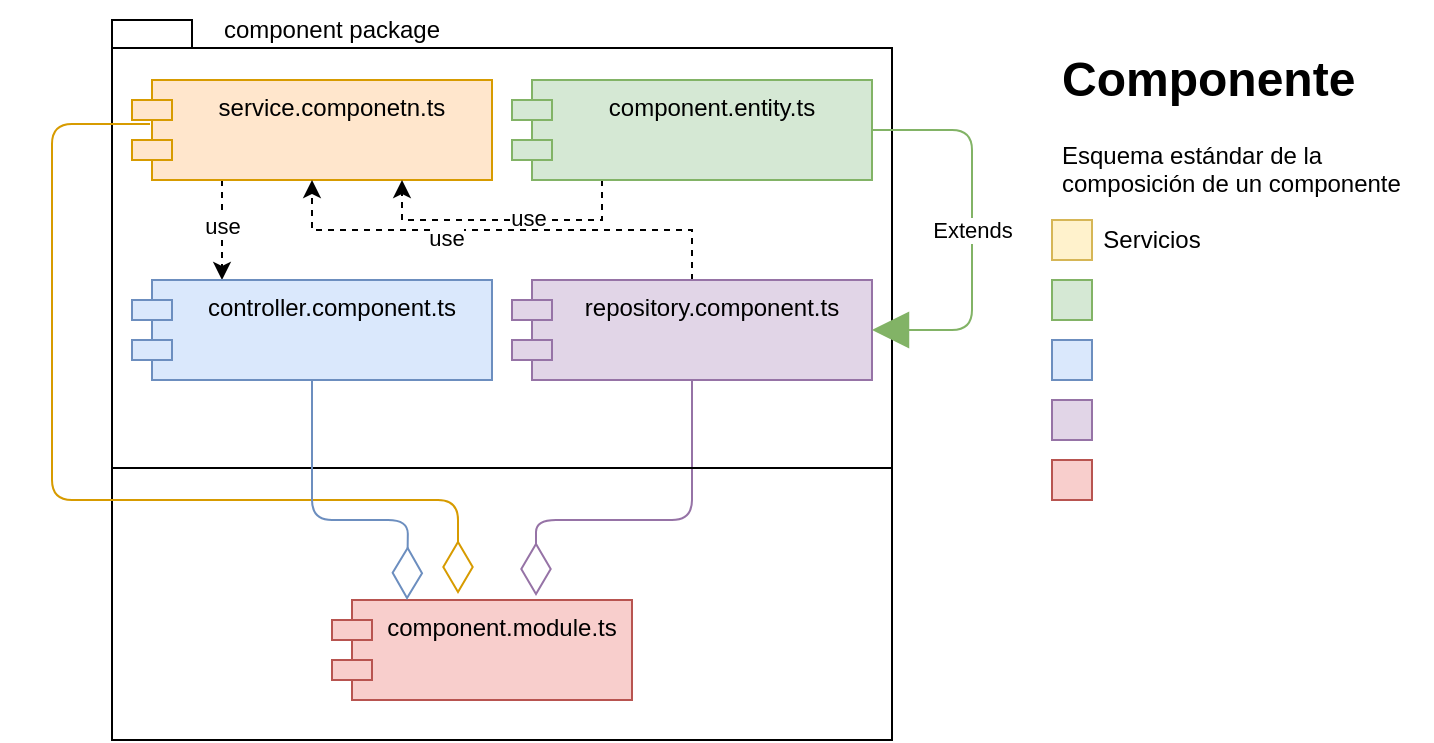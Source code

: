 <mxfile version="21.7.5" type="github">
  <diagram name="Page-1" id="3SnuVNbN8GcKIh2ZC8Z5">
    <mxGraphModel dx="2261" dy="750" grid="1" gridSize="10" guides="1" tooltips="1" connect="1" arrows="1" fold="1" page="1" pageScale="1" pageWidth="827" pageHeight="1169" math="0" shadow="0">
      <root>
        <mxCell id="0" />
        <mxCell id="1" parent="0" />
        <mxCell id="pO1jTsx1TpuLJ8HW07vw-2" value="" style="shape=folder;fontStyle=1;spacingTop=10;tabWidth=40;tabHeight=14;tabPosition=left;html=1;whiteSpace=wrap;" vertex="1" parent="1">
          <mxGeometry x="50" y="30" width="390" height="360" as="geometry" />
        </mxCell>
        <mxCell id="pO1jTsx1TpuLJ8HW07vw-17" style="edgeStyle=orthogonalEdgeStyle;rounded=0;orthogonalLoop=1;jettySize=auto;html=1;exitX=0.25;exitY=1;exitDx=0;exitDy=0;entryX=0.25;entryY=0;entryDx=0;entryDy=0;dashed=1;" edge="1" parent="1" source="pO1jTsx1TpuLJ8HW07vw-3" target="pO1jTsx1TpuLJ8HW07vw-8">
          <mxGeometry relative="1" as="geometry" />
        </mxCell>
        <mxCell id="pO1jTsx1TpuLJ8HW07vw-20" value="use" style="edgeLabel;html=1;align=center;verticalAlign=middle;resizable=0;points=[];" vertex="1" connectable="0" parent="pO1jTsx1TpuLJ8HW07vw-17">
          <mxGeometry x="-0.08" relative="1" as="geometry">
            <mxPoint as="offset" />
          </mxGeometry>
        </mxCell>
        <mxCell id="pO1jTsx1TpuLJ8HW07vw-3" value="service.componetn.ts" style="shape=module;align=left;spacingLeft=20;align=center;verticalAlign=top;whiteSpace=wrap;html=1;fillColor=#ffe6cc;strokeColor=#d79b00;" vertex="1" parent="1">
          <mxGeometry x="60" y="60" width="180" height="50" as="geometry" />
        </mxCell>
        <mxCell id="pO1jTsx1TpuLJ8HW07vw-14" style="edgeStyle=orthogonalEdgeStyle;rounded=1;orthogonalLoop=1;jettySize=auto;html=1;exitX=0.05;exitY=0.44;exitDx=0;exitDy=0;entryX=0.42;entryY=-0.06;entryDx=0;entryDy=0;entryPerimeter=0;endSize=24;endArrow=diamondThin;endFill=0;exitPerimeter=0;fillColor=#ffe6cc;strokeColor=#d79b00;" edge="1" parent="1" source="pO1jTsx1TpuLJ8HW07vw-3" target="pO1jTsx1TpuLJ8HW07vw-7">
          <mxGeometry relative="1" as="geometry">
            <Array as="points">
              <mxPoint x="20" y="82" />
              <mxPoint x="20" y="270" />
              <mxPoint x="223" y="270" />
            </Array>
          </mxGeometry>
        </mxCell>
        <mxCell id="pO1jTsx1TpuLJ8HW07vw-18" style="edgeStyle=orthogonalEdgeStyle;rounded=0;orthogonalLoop=1;jettySize=auto;html=1;exitX=0.25;exitY=1;exitDx=0;exitDy=0;entryX=0.75;entryY=1;entryDx=0;entryDy=0;dashed=1;" edge="1" parent="1" source="pO1jTsx1TpuLJ8HW07vw-5" target="pO1jTsx1TpuLJ8HW07vw-3">
          <mxGeometry relative="1" as="geometry" />
        </mxCell>
        <mxCell id="pO1jTsx1TpuLJ8HW07vw-21" value="use" style="edgeLabel;html=1;align=center;verticalAlign=middle;resizable=0;points=[];" vertex="1" connectable="0" parent="pO1jTsx1TpuLJ8HW07vw-18">
          <mxGeometry x="-0.186" y="-1" relative="1" as="geometry">
            <mxPoint as="offset" />
          </mxGeometry>
        </mxCell>
        <mxCell id="pO1jTsx1TpuLJ8HW07vw-5" value="component.entity.ts" style="shape=module;align=left;spacingLeft=20;align=center;verticalAlign=top;whiteSpace=wrap;html=1;fillColor=#d5e8d4;strokeColor=#82b366;" vertex="1" parent="1">
          <mxGeometry x="250" y="60" width="180" height="50" as="geometry" />
        </mxCell>
        <mxCell id="pO1jTsx1TpuLJ8HW07vw-15" style="edgeStyle=orthogonalEdgeStyle;rounded=1;orthogonalLoop=1;jettySize=auto;html=1;exitX=0.5;exitY=1;exitDx=0;exitDy=0;entryX=0.68;entryY=-0.04;entryDx=0;entryDy=0;entryPerimeter=0;endSize=24;endArrow=diamondThin;endFill=0;fillColor=#e1d5e7;strokeColor=#9673a6;" edge="1" parent="1" source="pO1jTsx1TpuLJ8HW07vw-6" target="pO1jTsx1TpuLJ8HW07vw-7">
          <mxGeometry relative="1" as="geometry">
            <Array as="points">
              <mxPoint x="340" y="280" />
              <mxPoint x="262" y="280" />
            </Array>
          </mxGeometry>
        </mxCell>
        <mxCell id="pO1jTsx1TpuLJ8HW07vw-16" style="edgeStyle=orthogonalEdgeStyle;rounded=0;orthogonalLoop=1;jettySize=auto;html=1;exitX=0.5;exitY=0;exitDx=0;exitDy=0;dashed=1;" edge="1" parent="1" source="pO1jTsx1TpuLJ8HW07vw-6" target="pO1jTsx1TpuLJ8HW07vw-3">
          <mxGeometry relative="1" as="geometry" />
        </mxCell>
        <mxCell id="pO1jTsx1TpuLJ8HW07vw-22" value="use" style="edgeLabel;html=1;align=center;verticalAlign=middle;resizable=0;points=[];" vertex="1" connectable="0" parent="pO1jTsx1TpuLJ8HW07vw-16">
          <mxGeometry x="0.233" y="4" relative="1" as="geometry">
            <mxPoint as="offset" />
          </mxGeometry>
        </mxCell>
        <mxCell id="pO1jTsx1TpuLJ8HW07vw-6" value="repository.component.ts" style="shape=module;align=left;spacingLeft=20;align=center;verticalAlign=top;whiteSpace=wrap;html=1;fillColor=#e1d5e7;strokeColor=#9673a6;" vertex="1" parent="1">
          <mxGeometry x="250" y="160" width="180" height="50" as="geometry" />
        </mxCell>
        <mxCell id="pO1jTsx1TpuLJ8HW07vw-7" value="component.module.ts" style="shape=module;align=left;spacingLeft=20;align=center;verticalAlign=top;whiteSpace=wrap;html=1;fillColor=#f8cecc;strokeColor=#b85450;" vertex="1" parent="1">
          <mxGeometry x="160" y="320" width="150" height="50" as="geometry" />
        </mxCell>
        <mxCell id="pO1jTsx1TpuLJ8HW07vw-8" value="controller.component.ts" style="shape=module;align=left;spacingLeft=20;align=center;verticalAlign=top;whiteSpace=wrap;html=1;fillColor=#dae8fc;strokeColor=#6c8ebf;" vertex="1" parent="1">
          <mxGeometry x="60" y="160" width="180" height="50" as="geometry" />
        </mxCell>
        <mxCell id="pO1jTsx1TpuLJ8HW07vw-9" value="" style="line;strokeWidth=1;fillColor=none;align=left;verticalAlign=middle;spacingTop=-1;spacingLeft=3;spacingRight=3;rotatable=0;labelPosition=right;points=[];portConstraint=eastwest;strokeColor=inherit;" vertex="1" parent="1">
          <mxGeometry x="50" y="250" width="390" height="8" as="geometry" />
        </mxCell>
        <mxCell id="pO1jTsx1TpuLJ8HW07vw-12" value="Extends" style="endArrow=block;endSize=16;endFill=1;html=1;exitX=1;exitY=0.5;exitDx=0;exitDy=0;entryX=1;entryY=0.5;entryDx=0;entryDy=0;fillColor=#d5e8d4;strokeColor=#82b366;rounded=1;" edge="1" parent="1" source="pO1jTsx1TpuLJ8HW07vw-5" target="pO1jTsx1TpuLJ8HW07vw-6">
          <mxGeometry width="160" relative="1" as="geometry">
            <mxPoint x="200" y="400" as="sourcePoint" />
            <mxPoint x="310" y="420" as="targetPoint" />
            <Array as="points">
              <mxPoint x="480" y="85" />
              <mxPoint x="480" y="185" />
            </Array>
          </mxGeometry>
        </mxCell>
        <mxCell id="pO1jTsx1TpuLJ8HW07vw-13" value="" style="endArrow=diamondThin;endFill=0;endSize=24;html=1;rounded=1;exitX=0.5;exitY=1;exitDx=0;exitDy=0;entryX=0.25;entryY=0;entryDx=0;entryDy=0;fillColor=#dae8fc;strokeColor=#6c8ebf;" edge="1" parent="1" source="pO1jTsx1TpuLJ8HW07vw-8" target="pO1jTsx1TpuLJ8HW07vw-7">
          <mxGeometry width="160" relative="1" as="geometry">
            <mxPoint x="260" y="390" as="sourcePoint" />
            <mxPoint x="420" y="390" as="targetPoint" />
            <Array as="points">
              <mxPoint x="150" y="280" />
              <mxPoint x="198" y="280" />
            </Array>
          </mxGeometry>
        </mxCell>
        <mxCell id="pO1jTsx1TpuLJ8HW07vw-23" value="component package" style="text;html=1;strokeColor=none;fillColor=none;align=center;verticalAlign=middle;whiteSpace=wrap;rounded=0;" vertex="1" parent="1">
          <mxGeometry x="80" y="20" width="160" height="30" as="geometry" />
        </mxCell>
        <mxCell id="pO1jTsx1TpuLJ8HW07vw-24" value="&lt;h1&gt;Componente&lt;/h1&gt;&lt;p&gt;Esquema estándar de la composición de un componente&lt;br&gt;&lt;/p&gt;" style="text;html=1;strokeColor=none;fillColor=none;spacing=5;spacingTop=-20;whiteSpace=wrap;overflow=hidden;rounded=0;" vertex="1" parent="1">
          <mxGeometry x="520" y="40" width="190" height="120" as="geometry" />
        </mxCell>
        <mxCell id="pO1jTsx1TpuLJ8HW07vw-25" value="" style="whiteSpace=wrap;html=1;aspect=fixed;fillColor=#fff2cc;strokeColor=#d6b656;" vertex="1" parent="1">
          <mxGeometry x="520" y="130" width="20" height="20" as="geometry" />
        </mxCell>
        <mxCell id="pO1jTsx1TpuLJ8HW07vw-26" value="" style="whiteSpace=wrap;html=1;aspect=fixed;fillColor=#d5e8d4;strokeColor=#82b366;" vertex="1" parent="1">
          <mxGeometry x="520" y="160" width="20" height="20" as="geometry" />
        </mxCell>
        <mxCell id="pO1jTsx1TpuLJ8HW07vw-27" value="" style="whiteSpace=wrap;html=1;aspect=fixed;fillColor=#dae8fc;strokeColor=#6c8ebf;" vertex="1" parent="1">
          <mxGeometry x="520" y="190" width="20" height="20" as="geometry" />
        </mxCell>
        <mxCell id="pO1jTsx1TpuLJ8HW07vw-28" value="" style="whiteSpace=wrap;html=1;aspect=fixed;fillColor=#e1d5e7;strokeColor=#9673a6;" vertex="1" parent="1">
          <mxGeometry x="520" y="220" width="20" height="20" as="geometry" />
        </mxCell>
        <mxCell id="pO1jTsx1TpuLJ8HW07vw-29" value="" style="whiteSpace=wrap;html=1;aspect=fixed;fillColor=#f8cecc;strokeColor=#b85450;" vertex="1" parent="1">
          <mxGeometry x="520" y="250" width="20" height="20" as="geometry" />
        </mxCell>
        <mxCell id="pO1jTsx1TpuLJ8HW07vw-30" value="Servicios" style="text;html=1;strokeColor=none;fillColor=none;align=center;verticalAlign=middle;whiteSpace=wrap;rounded=0;" vertex="1" parent="1">
          <mxGeometry x="540" y="125" width="60" height="30" as="geometry" />
        </mxCell>
      </root>
    </mxGraphModel>
  </diagram>
</mxfile>
